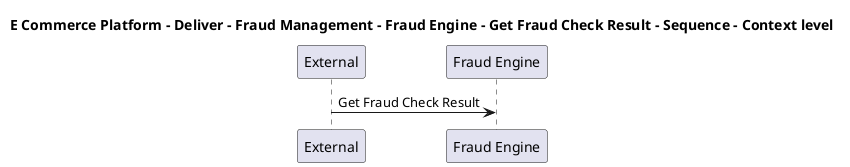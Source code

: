 @startuml

title E Commerce Platform - Deliver - Fraud Management - Fraud Engine - Get Fraud Check Result - Sequence - Context level

participant "External" as C4InterFlow.SoftwareSystems.ExternalSystem
participant "Fraud Engine" as ECommercePlatform.Deliver.FraudManagement.SoftwareSystems.FraudEngine

C4InterFlow.SoftwareSystems.ExternalSystem -> ECommercePlatform.Deliver.FraudManagement.SoftwareSystems.FraudEngine : Get Fraud Check Result


@enduml
